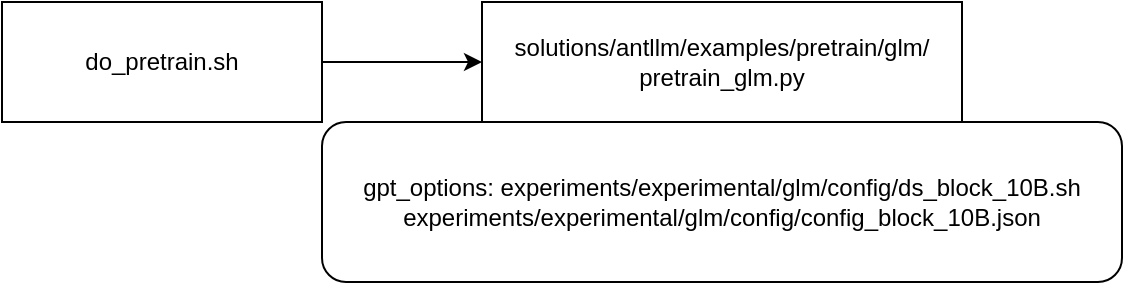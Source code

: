 <mxfile version="21.5.2" type="github">
  <diagram name="第 1 页" id="Tuvks7pTm9T045FGBU0S">
    <mxGraphModel dx="1043" dy="566" grid="1" gridSize="10" guides="1" tooltips="1" connect="1" arrows="1" fold="1" page="1" pageScale="1" pageWidth="827" pageHeight="1169" math="0" shadow="0">
      <root>
        <mxCell id="0" />
        <mxCell id="1" parent="0" />
        <mxCell id="_qyNYfjBGTc0N9jYAM-_-3" value="" style="edgeStyle=orthogonalEdgeStyle;rounded=0;orthogonalLoop=1;jettySize=auto;html=1;" edge="1" parent="1" source="_qyNYfjBGTc0N9jYAM-_-1" target="_qyNYfjBGTc0N9jYAM-_-2">
          <mxGeometry relative="1" as="geometry" />
        </mxCell>
        <mxCell id="_qyNYfjBGTc0N9jYAM-_-1" value="do_pretrain.sh" style="rounded=0;whiteSpace=wrap;html=1;" vertex="1" parent="1">
          <mxGeometry x="80" y="120" width="160" height="60" as="geometry" />
        </mxCell>
        <mxCell id="_qyNYfjBGTc0N9jYAM-_-2" value="solutions/antllm/examples/pretrain/glm/&lt;br&gt;pretrain_glm.py" style="rounded=0;whiteSpace=wrap;html=1;" vertex="1" parent="1">
          <mxGeometry x="320" y="120" width="240" height="60" as="geometry" />
        </mxCell>
        <mxCell id="_qyNYfjBGTc0N9jYAM-_-4" value="gpt_options:&amp;nbsp;experiments/experimental/glm/config/ds_block_10B.sh&lt;br&gt;experiments/experimental/glm/config/config_block_10B.json" style="rounded=1;whiteSpace=wrap;html=1;" vertex="1" parent="1">
          <mxGeometry x="240" y="180" width="400" height="80" as="geometry" />
        </mxCell>
      </root>
    </mxGraphModel>
  </diagram>
</mxfile>
